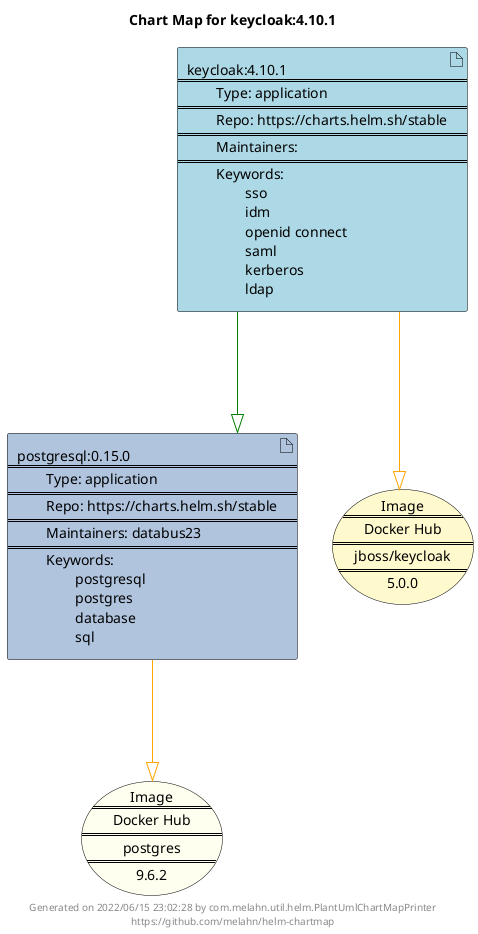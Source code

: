 @startuml
skinparam linetype ortho
skinparam backgroundColor white
skinparam usecaseBorderColor black
skinparam usecaseArrowColor LightSlateGray
skinparam artifactBorderColor black
skinparam artifactArrowColor LightSlateGray

title Chart Map for keycloak:4.10.1

'There are 2 referenced Helm Charts
artifact "postgresql:0.15.0\n====\n\tType: application\n====\n\tRepo: https://charts.helm.sh/stable\n====\n\tMaintainers: databus23\n====\n\tKeywords: \n\t\tpostgresql\n\t\tpostgres\n\t\tdatabase\n\t\tsql" as postgresql_0_15_0 #LightSteelBlue
artifact "keycloak:4.10.1\n====\n\tType: application\n====\n\tRepo: https://charts.helm.sh/stable\n====\n\tMaintainers: \n====\n\tKeywords: \n\t\tsso\n\t\tidm\n\t\topenid connect\n\t\tsaml\n\t\tkerberos\n\t\tldap" as keycloak_4_10_1 #LightBlue

'There are 2 referenced Docker Images
usecase "Image\n====\nDocker Hub\n====\npostgres\n====\n9.6.2" as postgres_9_6_2 #Ivory
usecase "Image\n====\nDocker Hub\n====\njboss/keycloak\n====\n5.0.0" as jboss_keycloak_5_0_0 #LemonChiffon

'Chart Dependencies
keycloak_4_10_1--[#green]-|>postgresql_0_15_0
postgresql_0_15_0--[#orange]-|>postgres_9_6_2
keycloak_4_10_1--[#orange]-|>jboss_keycloak_5_0_0

center footer Generated on 2022/06/15 23:02:28 by com.melahn.util.helm.PlantUmlChartMapPrinter\nhttps://github.com/melahn/helm-chartmap
@enduml
